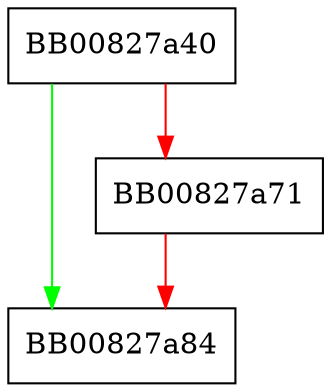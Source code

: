 digraph i2r_ocsp_acutoff {
  node [shape="box"];
  graph [splines=ortho];
  BB00827a40 -> BB00827a84 [color="green"];
  BB00827a40 -> BB00827a71 [color="red"];
  BB00827a71 -> BB00827a84 [color="red"];
}